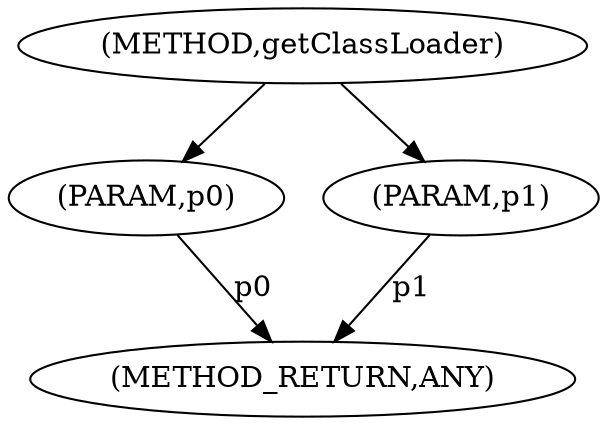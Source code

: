 digraph "getClassLoader" {  
"6179" [label = <(METHOD,getClassLoader)> ]
"6183" [label = <(METHOD_RETURN,ANY)> ]
"6180" [label = <(PARAM,p0)> ]
"6181" [label = <(PARAM,p1)> ]
  "6180" -> "6183"  [ label = "p0"] 
  "6181" -> "6183"  [ label = "p1"] 
  "6179" -> "6180" 
  "6179" -> "6181" 
}
